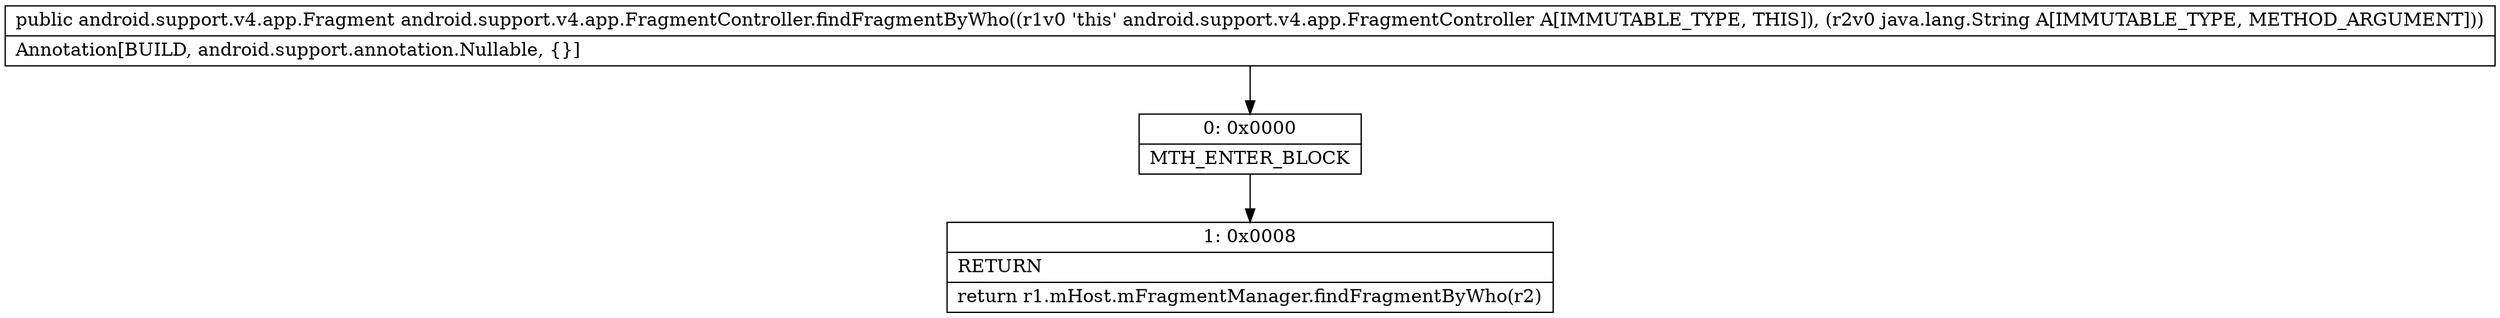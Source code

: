 digraph "CFG forandroid.support.v4.app.FragmentController.findFragmentByWho(Ljava\/lang\/String;)Landroid\/support\/v4\/app\/Fragment;" {
Node_0 [shape=record,label="{0\:\ 0x0000|MTH_ENTER_BLOCK\l}"];
Node_1 [shape=record,label="{1\:\ 0x0008|RETURN\l|return r1.mHost.mFragmentManager.findFragmentByWho(r2)\l}"];
MethodNode[shape=record,label="{public android.support.v4.app.Fragment android.support.v4.app.FragmentController.findFragmentByWho((r1v0 'this' android.support.v4.app.FragmentController A[IMMUTABLE_TYPE, THIS]), (r2v0 java.lang.String A[IMMUTABLE_TYPE, METHOD_ARGUMENT]))  | Annotation[BUILD, android.support.annotation.Nullable, \{\}]\l}"];
MethodNode -> Node_0;
Node_0 -> Node_1;
}

